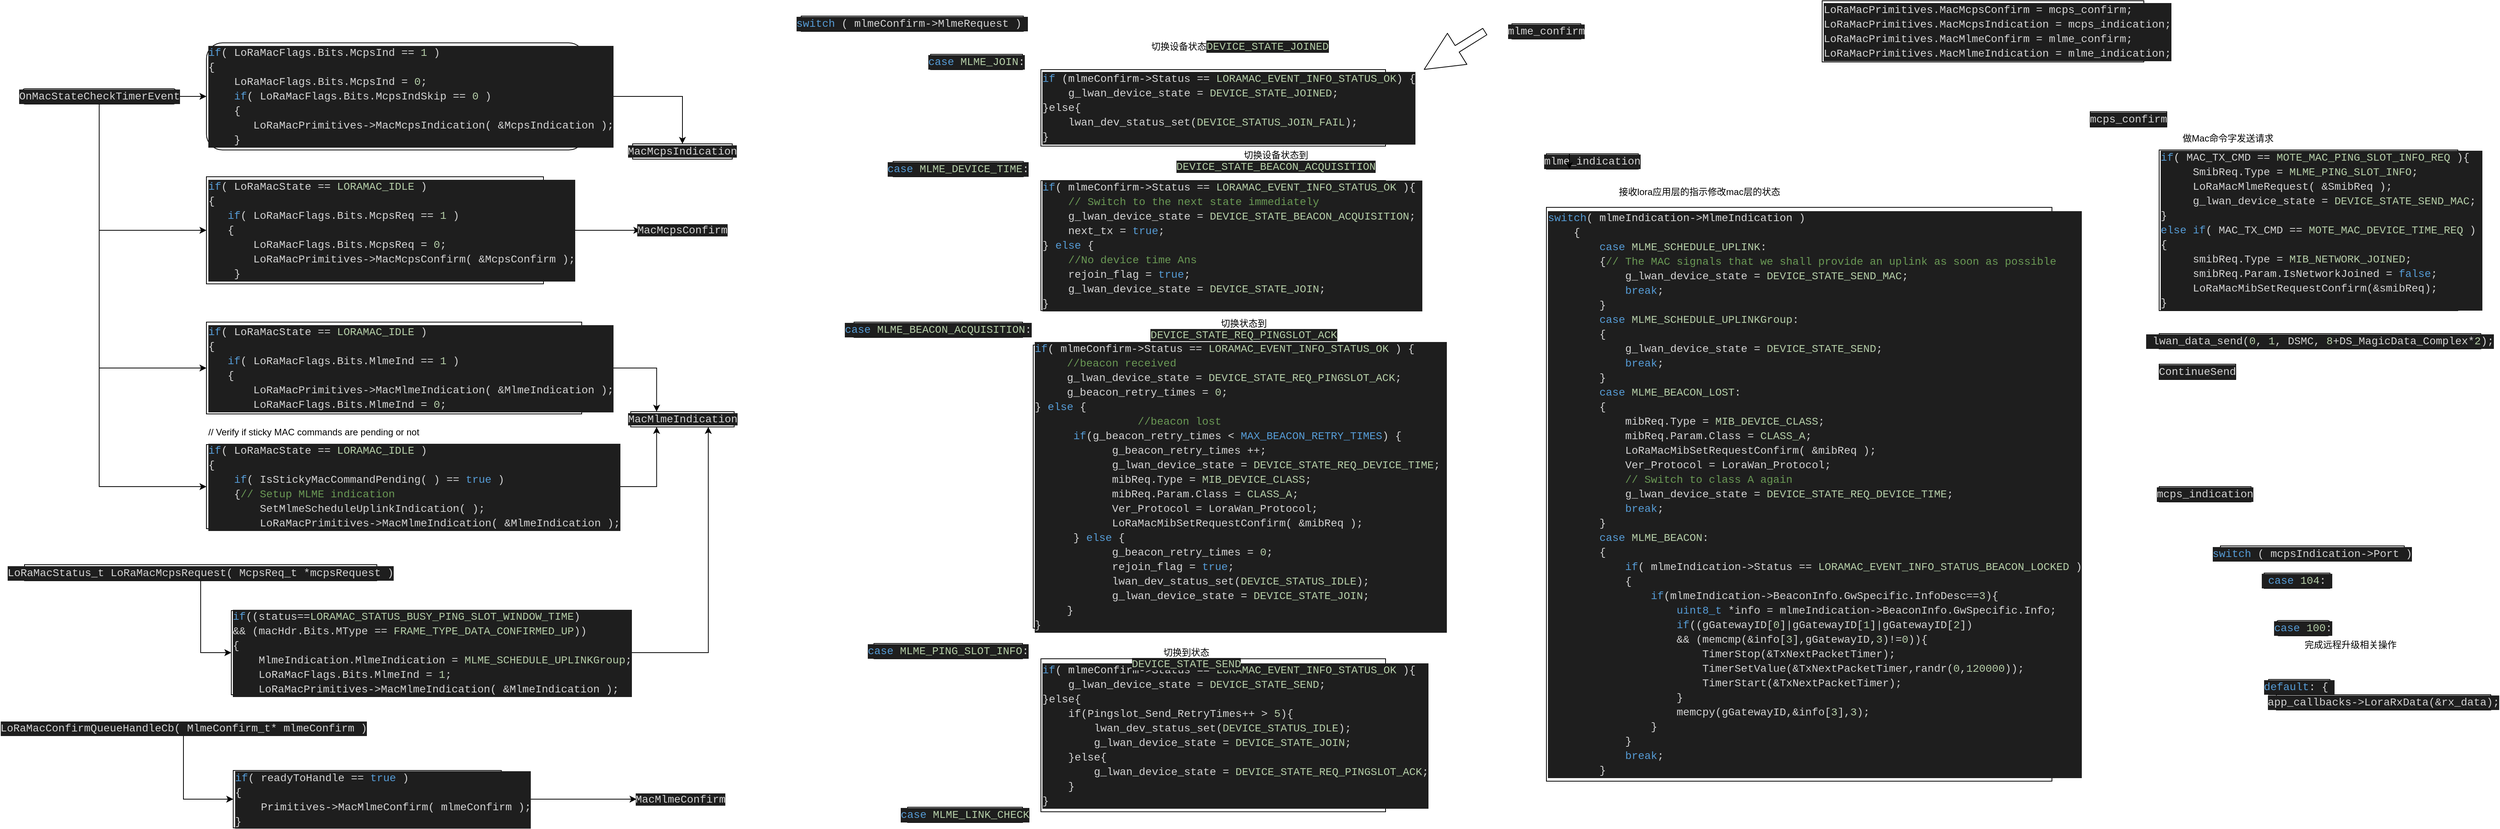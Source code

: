 <mxfile version="12.2.4" pages="1"><diagram id="rU4GSzjZmMCsBkfwrkPc" name="Page-1"><mxGraphModel dx="3521" dy="587" grid="1" gridSize="10" guides="1" tooltips="1" connect="1" arrows="1" fold="1" page="1" pageScale="1" pageWidth="827" pageHeight="1169" math="0" shadow="0"><root><mxCell id="0"/><mxCell id="1" parent="0"/><mxCell id="4" value="&lt;div style=&quot;color: rgb(212 , 212 , 212) ; background-color: rgb(30 , 30 , 30) ; font-family: &amp;#34;consolas&amp;#34; , &amp;#34;courier new&amp;#34; , monospace ; font-size: 14px ; line-height: 19px ; white-space: pre&quot;&gt;&lt;div&gt;LoRaMacPrimitives.MacMcpsConfirm = mcps_confirm;&lt;/div&gt;&lt;div&gt;LoRaMacPrimitives.MacMcpsIndication = mcps_indication;&lt;/div&gt;&lt;div&gt;LoRaMacPrimitives.MacMlmeConfirm = mlme_confirm;&lt;/div&gt;&lt;div&gt;LoRaMacPrimitives.MacMlmeIndication = mlme_indication;&lt;/div&gt;&lt;/div&gt;" style="rounded=0;whiteSpace=wrap;html=1;align=left;" parent="1" vertex="1"><mxGeometry x="-57" y="63" width="420" height="80" as="geometry"/></mxCell><mxCell id="5" value="&lt;div style=&quot;color: rgb(212 , 212 , 212) ; background-color: rgb(30 , 30 , 30) ; font-family: &amp;#34;consolas&amp;#34; , &amp;#34;courier new&amp;#34; , monospace ; font-size: 14px ; line-height: 19px ; white-space: pre&quot;&gt;mlme_indication&lt;/div&gt;" style="rounded=0;whiteSpace=wrap;html=1;" parent="1" vertex="1"><mxGeometry x="-417" y="263" width="120" height="20" as="geometry"/></mxCell><mxCell id="6" value="&lt;div style=&quot;color: rgb(212 , 212 , 212) ; background-color: rgb(30 , 30 , 30) ; font-family: &amp;#34;consolas&amp;#34; , &amp;#34;courier new&amp;#34; , monospace ; font-size: 14px ; line-height: 19px ; white-space: pre&quot;&gt;mlme_confirm&lt;/div&gt;" style="rounded=0;whiteSpace=wrap;html=1;" parent="1" vertex="1"><mxGeometry x="-462" y="93" width="90" height="20" as="geometry"/></mxCell><mxCell id="7" value="&lt;div style=&quot;color: rgb(212 , 212 , 212) ; background-color: rgb(30 , 30 , 30) ; font-family: &amp;#34;consolas&amp;#34; , &amp;#34;courier new&amp;#34; , monospace ; font-size: 14px ; line-height: 19px ; white-space: pre&quot;&gt;mcps_confirm&lt;/div&gt;" style="rounded=0;whiteSpace=wrap;html=1;" parent="1" vertex="1"><mxGeometry x="293" y="208" width="100" height="20" as="geometry"/></mxCell><mxCell id="8" value="&lt;div style=&quot;color: rgb(212 , 212 , 212) ; background-color: rgb(30 , 30 , 30) ; font-family: &amp;#34;consolas&amp;#34; , &amp;#34;courier new&amp;#34; , monospace ; font-size: 14px ; line-height: 19px ; white-space: pre&quot;&gt;mcps_indication&lt;/div&gt;" style="rounded=0;whiteSpace=wrap;html=1;" parent="1" vertex="1"><mxGeometry x="383" y="698" width="120" height="20" as="geometry"/></mxCell><mxCell id="10" value="&lt;div style=&quot;color: rgb(212 , 212 , 212) ; background-color: rgb(30 , 30 , 30) ; font-family: &amp;#34;consolas&amp;#34; , &amp;#34;courier new&amp;#34; , monospace ; font-size: 14px ; line-height: 19px ; white-space: pre&quot;&gt;&lt;span style=&quot;color: #569cd6&quot;&gt;switch&lt;/span&gt; ( mlmeConfirm-&amp;gt;MlmeRequest ) &lt;/div&gt;" style="rounded=0;whiteSpace=wrap;html=1;" parent="1" vertex="1"><mxGeometry x="-1390" y="83" width="290" height="20" as="geometry"/></mxCell><mxCell id="11" value="&lt;div style=&quot;color: rgb(212 , 212 , 212) ; background-color: rgb(30 , 30 , 30) ; font-family: &amp;#34;consolas&amp;#34; , &amp;#34;courier new&amp;#34; , monospace ; font-size: 14px ; line-height: 19px ; white-space: pre&quot;&gt;&lt;span style=&quot;color: #569cd6&quot;&gt;case&lt;/span&gt; &lt;span style=&quot;color: #b5cea8&quot;&gt;MLME_JOIN&lt;/span&gt;:&lt;/div&gt;" style="rounded=0;whiteSpace=wrap;html=1;" parent="1" vertex="1"><mxGeometry x="-1221" y="133" width="120" height="20" as="geometry"/></mxCell><mxCell id="12" value="&lt;div style=&quot;color: rgb(212 , 212 , 212) ; background-color: rgb(30 , 30 , 30) ; font-family: &amp;#34;consolas&amp;#34; , &amp;#34;courier new&amp;#34; , monospace ; font-size: 14px ; line-height: 19px ; white-space: pre&quot;&gt;&lt;span style=&quot;color: #569cd6&quot;&gt;case&lt;/span&gt; &lt;span style=&quot;color: #b5cea8&quot;&gt;MLME_LINK_CHECK&lt;/span&gt;&lt;/div&gt;" style="rounded=0;whiteSpace=wrap;html=1;" parent="1" vertex="1"><mxGeometry x="-1251" y="1117" width="150" height="20" as="geometry"/></mxCell><mxCell id="13" value="&lt;div style=&quot;color: rgb(212 , 212 , 212) ; background-color: rgb(30 , 30 , 30) ; font-family: &amp;#34;consolas&amp;#34; , &amp;#34;courier new&amp;#34; , monospace ; font-size: 14px ; line-height: 19px ; white-space: pre&quot;&gt;&lt;span style=&quot;color: #569cd6&quot;&gt;case&lt;/span&gt; &lt;span style=&quot;color: #b5cea8&quot;&gt;MLME_DEVICE_TIME&lt;/span&gt;:&lt;/div&gt;" style="rounded=0;whiteSpace=wrap;html=1;" parent="1" vertex="1"><mxGeometry x="-1270" y="273" width="170" height="20" as="geometry"/></mxCell><mxCell id="14" value="&lt;div style=&quot;color: rgb(212 , 212 , 212) ; background-color: rgb(30 , 30 , 30) ; font-family: &amp;#34;consolas&amp;#34; , &amp;#34;courier new&amp;#34; , monospace ; font-size: 14px ; line-height: 19px ; white-space: pre&quot;&gt;&lt;span style=&quot;color: #569cd6&quot;&gt;case&lt;/span&gt; &lt;span style=&quot;color: #b5cea8&quot;&gt;MLME_BEACON_ACQUISITION&lt;/span&gt;:&lt;/div&gt;" style="rounded=0;whiteSpace=wrap;html=1;" parent="1" vertex="1"><mxGeometry x="-1321" y="483" width="220" height="20" as="geometry"/></mxCell><mxCell id="15" value="&lt;div style=&quot;color: rgb(212 , 212 , 212) ; background-color: rgb(30 , 30 , 30) ; font-family: &amp;#34;consolas&amp;#34; , &amp;#34;courier new&amp;#34; , monospace ; font-size: 14px ; line-height: 19px ; white-space: pre&quot;&gt;&lt;span style=&quot;color: #569cd6&quot;&gt;case&lt;/span&gt; &lt;span style=&quot;color: #b5cea8&quot;&gt;MLME_PING_SLOT_INFO&lt;/span&gt;:&lt;/div&gt;" style="rounded=0;whiteSpace=wrap;html=1;" parent="1" vertex="1"><mxGeometry x="-1295" y="903" width="194" height="20" as="geometry"/></mxCell><mxCell id="16" value="&lt;div style=&quot;color: rgb(212 , 212 , 212) ; background-color: rgb(30 , 30 , 30) ; font-family: &amp;#34;consolas&amp;#34; , &amp;#34;courier new&amp;#34; , monospace ; font-size: 14px ; line-height: 19px ; white-space: pre&quot;&gt;&lt;span style=&quot;color: #569cd6&quot;&gt;if&lt;/span&gt; (mlmeConfirm-&amp;gt;Status == &lt;span style=&quot;color: #b5cea8&quot;&gt;LORAMAC_EVENT_INFO_STATUS_OK&lt;/span&gt;) {&lt;/div&gt;&lt;div style=&quot;color: rgb(212 , 212 , 212) ; background-color: rgb(30 , 30 , 30) ; font-family: &amp;#34;consolas&amp;#34; , &amp;#34;courier new&amp;#34; , monospace ; font-size: 14px ; line-height: 19px ; white-space: pre&quot;&gt;&lt;div style=&quot;font-family: &amp;#34;consolas&amp;#34; , &amp;#34;courier new&amp;#34; , monospace ; line-height: 19px&quot;&gt;    g_lwan_device_state = &lt;span style=&quot;color: #b5cea8&quot;&gt;DEVICE_STATE_JOINED&lt;/span&gt;;&lt;/div&gt;&lt;div style=&quot;font-family: &amp;#34;consolas&amp;#34; , &amp;#34;courier new&amp;#34; , monospace ; line-height: 19px&quot;&gt;}else{&lt;/div&gt;&lt;div style=&quot;font-family: &amp;#34;consolas&amp;#34; , &amp;#34;courier new&amp;#34; , monospace ; line-height: 19px&quot;&gt;&lt;div style=&quot;line-height: 19px&quot;&gt;    lwan_dev_status_set(&lt;span style=&quot;color: #b5cea8&quot;&gt;DEVICE_STATUS_JOIN_FAIL&lt;/span&gt;);&lt;/div&gt;&lt;/div&gt;&lt;div style=&quot;font-family: &amp;#34;consolas&amp;#34; , &amp;#34;courier new&amp;#34; , monospace ; line-height: 19px&quot;&gt;}&lt;/div&gt;&lt;/div&gt;" style="rounded=0;whiteSpace=wrap;html=1;align=left;" parent="1" vertex="1"><mxGeometry x="-1077" y="153" width="450" height="100" as="geometry"/></mxCell><mxCell id="18" value="切换设备状态&lt;span style=&quot;color: rgb(181 , 206 , 168) ; font-family: &amp;#34;consolas&amp;#34; , &amp;#34;courier new&amp;#34; , monospace ; font-size: 14px ; text-align: left ; white-space: pre ; background-color: rgb(30 , 30 , 30)&quot;&gt;DEVICE_STATE_JOINED&lt;/span&gt;" style="text;html=1;strokeColor=none;fillColor=none;align=center;verticalAlign=middle;whiteSpace=wrap;rounded=0;" parent="1" vertex="1"><mxGeometry x="-947" y="123" width="260" as="geometry"/></mxCell><mxCell id="19" value="" style="shape=flexArrow;endArrow=classic;html=1;endWidth=37;endSize=16.59;" parent="1" edge="1"><mxGeometry width="50" height="50" relative="1" as="geometry"><mxPoint x="-497" y="103" as="sourcePoint"/><mxPoint x="-577" y="153" as="targetPoint"/></mxGeometry></mxCell><mxCell id="20" value="&lt;div style=&quot;color: rgb(212 , 212 , 212) ; background-color: rgb(30 , 30 , 30) ; font-family: &amp;#34;consolas&amp;#34; , &amp;#34;courier new&amp;#34; , monospace ; font-size: 14px ; line-height: 19px ; white-space: pre&quot;&gt;&lt;div&gt;&lt;span style=&quot;color: #569cd6&quot;&gt;if&lt;/span&gt;( mlmeConfirm-&amp;gt;Status == &lt;span style=&quot;color: #b5cea8&quot;&gt;LORAMAC_EVENT_INFO_STATUS_OK&lt;/span&gt; ){&lt;/div&gt;&lt;div&gt;&amp;nbsp; &amp;nbsp; &lt;span style=&quot;color: #6a9955&quot;&gt;// Switch to the next state immediately&lt;/span&gt;&lt;/div&gt;&lt;div&gt;&amp;nbsp; &amp;nbsp; g_lwan_device_state = &lt;span style=&quot;color: #b5cea8&quot;&gt;DEVICE_STATE_BEACON_ACQUISITION&lt;/span&gt;;&lt;/div&gt;&lt;div&gt;&amp;nbsp; &amp;nbsp; next_tx = &lt;span style=&quot;color: #569cd6&quot;&gt;true&lt;/span&gt;;&lt;/div&gt;&lt;div&gt;} &lt;span style=&quot;color: #569cd6&quot;&gt;else&lt;/span&gt; {&lt;/div&gt;&lt;div&gt;&amp;nbsp; &amp;nbsp; &lt;span style=&quot;color: #6a9955&quot;&gt;//No device time Ans&lt;/span&gt;&lt;/div&gt;&lt;div&gt;&amp;nbsp; &amp;nbsp; rejoin_flag = &lt;span style=&quot;color: #569cd6&quot;&gt;true&lt;/span&gt;; &amp;nbsp; &amp;nbsp; &lt;/div&gt;&lt;div&gt;&amp;nbsp; &amp;nbsp; g_lwan_device_state = &lt;span style=&quot;color: #b5cea8&quot;&gt;DEVICE_STATE_JOIN&lt;/span&gt;; &amp;nbsp; &amp;nbsp; &amp;nbsp; &amp;nbsp; &amp;nbsp; &amp;nbsp; &amp;nbsp; &lt;/div&gt;&lt;div&gt;}&lt;/div&gt;&lt;/div&gt;" style="rounded=0;whiteSpace=wrap;html=1;align=left;" parent="1" vertex="1"><mxGeometry x="-1077" y="298" width="450" height="170" as="geometry"/></mxCell><mxCell id="21" value="切换设备状态到&lt;span style=&quot;color: rgb(181 , 206 , 168) ; font-family: &amp;#34;consolas&amp;#34; , &amp;#34;courier new&amp;#34; , monospace ; font-size: 14px ; text-align: left ; white-space: pre ; background-color: rgb(30 , 30 , 30)&quot;&gt;DEVICE_STATE_BEACON_ACQUISITION&lt;/span&gt;" style="text;html=1;strokeColor=none;fillColor=none;align=center;verticalAlign=middle;whiteSpace=wrap;rounded=0;" parent="1" vertex="1"><mxGeometry x="-937" y="263" width="334" height="20" as="geometry"/></mxCell><mxCell id="22" style="edgeStyle=orthogonalEdgeStyle;rounded=0;orthogonalLoop=1;jettySize=auto;html=1;exitX=0.5;exitY=1;exitDx=0;exitDy=0;" parent="1" source="13" target="13" edge="1"><mxGeometry relative="1" as="geometry"/></mxCell><mxCell id="23" value="&lt;div style=&quot;color: rgb(212 , 212 , 212) ; background-color: rgb(30 , 30 , 30) ; font-family: &amp;#34;consolas&amp;#34; , &amp;#34;courier new&amp;#34; , monospace ; font-size: 14px ; line-height: 19px ; white-space: pre&quot;&gt;&lt;div&gt;&lt;span style=&quot;color: #569cd6&quot;&gt;if&lt;/span&gt;( mlmeConfirm-&amp;gt;Status == &lt;span style=&quot;color: #b5cea8&quot;&gt;LORAMAC_EVENT_INFO_STATUS_OK&lt;/span&gt; ) {&lt;/div&gt;&lt;div&gt;&amp;nbsp; &amp;nbsp; &amp;nbsp;&lt;span style=&quot;color: #6a9955&quot;&gt;//beacon received&lt;/span&gt;&lt;/div&gt;&lt;div&gt;&amp;nbsp; &amp;nbsp; &amp;nbsp;g_lwan_device_state = &lt;span style=&quot;color: #b5cea8&quot;&gt;DEVICE_STATE_REQ_PINGSLOT_ACK&lt;/span&gt;;&lt;/div&gt;&lt;div&gt;&amp;nbsp; &amp;nbsp; &amp;nbsp;g_beacon_retry_times = &lt;span style=&quot;color: #b5cea8&quot;&gt;0&lt;/span&gt;;&lt;/div&gt;&lt;div&gt;} &lt;span style=&quot;color: #569cd6&quot;&gt;else&lt;/span&gt; {&lt;/div&gt;&lt;div&gt;&amp;nbsp; &amp;nbsp; &amp;nbsp; &amp;nbsp; &amp;nbsp; &amp;nbsp; &amp;nbsp; &amp;nbsp; &lt;span style=&quot;color: #6a9955&quot;&gt;//beacon lost&lt;/span&gt;&lt;/div&gt;&lt;div&gt;&amp;nbsp; &amp;nbsp; &amp;nbsp; &lt;span style=&quot;color: #569cd6&quot;&gt;if&lt;/span&gt;(g_beacon_retry_times &amp;lt; &lt;span style=&quot;color: #569cd6&quot;&gt;MAX_BEACON_RETRY_TIMES&lt;/span&gt;) {&lt;/div&gt;&lt;div&gt;&amp;nbsp; &amp;nbsp; &amp;nbsp; &amp;nbsp; &amp;nbsp; &amp;nbsp; g_beacon_retry_times ++;&lt;/div&gt;&lt;div&gt;&amp;nbsp; &amp;nbsp; &amp;nbsp; &amp;nbsp; &amp;nbsp; &amp;nbsp; g_lwan_device_state = &lt;span style=&quot;color: #b5cea8&quot;&gt;DEVICE_STATE_REQ_DEVICE_TIME&lt;/span&gt;;&amp;nbsp;&lt;/div&gt;&lt;div&gt;&amp;nbsp; &amp;nbsp; &amp;nbsp; &amp;nbsp; &amp;nbsp; &amp;nbsp; mibReq.Type = &lt;span style=&quot;color: #b5cea8&quot;&gt;MIB_DEVICE_CLASS&lt;/span&gt;;&lt;/div&gt;&lt;div&gt;&amp;nbsp; &amp;nbsp; &amp;nbsp; &amp;nbsp; &amp;nbsp; &amp;nbsp; mibReq.Param.Class = &lt;span style=&quot;color: #b5cea8&quot;&gt;CLASS_A&lt;/span&gt;;&lt;/div&gt;&lt;div&gt;&amp;nbsp; &amp;nbsp; &amp;nbsp; &amp;nbsp; &amp;nbsp; &amp;nbsp; Ver_Protocol = LoraWan_Protocol;&lt;/div&gt;&lt;div&gt;&amp;nbsp; &amp;nbsp; &amp;nbsp; &amp;nbsp; &amp;nbsp; &amp;nbsp; LoRaMacMibSetRequestConfirm( &amp;amp;mibReq );&lt;/div&gt;&lt;div&gt;&amp;nbsp; &amp;nbsp; &amp;nbsp; } &lt;span style=&quot;color: #569cd6&quot;&gt;else&lt;/span&gt; {&lt;/div&gt;&lt;div&gt;&amp;nbsp; &amp;nbsp; &amp;nbsp; &amp;nbsp; &amp;nbsp; &amp;nbsp; g_beacon_retry_times = &lt;span style=&quot;color: #b5cea8&quot;&gt;0&lt;/span&gt;;&lt;/div&gt;&lt;div&gt;&amp;nbsp; &amp;nbsp; &amp;nbsp; &amp;nbsp; &amp;nbsp; &amp;nbsp; rejoin_flag = &lt;span style=&quot;color: #569cd6&quot;&gt;true&lt;/span&gt;; &amp;nbsp; &amp;nbsp; &amp;nbsp; &amp;nbsp; &amp;nbsp; &amp;nbsp; &amp;nbsp; &amp;nbsp; &amp;nbsp; &amp;nbsp; &amp;nbsp; &amp;nbsp; &amp;nbsp; &amp;nbsp; &lt;/div&gt;&lt;div&gt;&amp;nbsp; &amp;nbsp; &amp;nbsp; &amp;nbsp; &amp;nbsp; &amp;nbsp; lwan_dev_status_set(&lt;span style=&quot;color: #b5cea8&quot;&gt;DEVICE_STATUS_IDLE&lt;/span&gt;); &amp;nbsp; &lt;/div&gt;&lt;div&gt;&amp;nbsp; &amp;nbsp; &amp;nbsp; &amp;nbsp; &amp;nbsp; &amp;nbsp; g_lwan_device_state = &lt;span style=&quot;color: #b5cea8&quot;&gt;DEVICE_STATE_JOIN&lt;/span&gt;; &amp;nbsp;&lt;/div&gt;&lt;div&gt;&amp;nbsp; &amp;nbsp; &amp;nbsp;}&lt;/div&gt;&lt;div&gt;}&lt;/div&gt;&lt;/div&gt;" style="rounded=0;whiteSpace=wrap;html=1;align=left;" parent="1" vertex="1"><mxGeometry x="-1087" y="513" width="490" height="370" as="geometry"/></mxCell><mxCell id="24" value="切换状态到&lt;span style=&quot;color: rgb(181 , 206 , 168) ; font-family: &amp;#34;consolas&amp;#34; , &amp;#34;courier new&amp;#34; , monospace ; font-size: 14px ; text-align: left ; white-space: pre ; background-color: rgb(30 , 30 , 30)&quot;&gt;DEVICE_STATE_REQ_PINGSLOT_ACK&lt;/span&gt;" style="text;html=1;strokeColor=none;fillColor=none;align=center;verticalAlign=middle;whiteSpace=wrap;rounded=0;" parent="1" vertex="1"><mxGeometry x="-957" y="483" width="290" height="20" as="geometry"/></mxCell><mxCell id="25" value="&lt;div style=&quot;color: rgb(212 , 212 , 212) ; background-color: rgb(30 , 30 , 30) ; font-family: &amp;#34;consolas&amp;#34; , &amp;#34;courier new&amp;#34; , monospace ; font-size: 14px ; line-height: 19px ; white-space: pre&quot;&gt;&lt;span style=&quot;color: #569cd6&quot;&gt;if&lt;/span&gt;( mlmeConfirm-&amp;gt;Status == &lt;span style=&quot;color: #b5cea8&quot;&gt;LORAMAC_EVENT_INFO_STATUS_OK&lt;/span&gt; ){&lt;/div&gt;&lt;div style=&quot;color: rgb(212 , 212 , 212) ; background-color: rgb(30 , 30 , 30) ; font-family: &amp;#34;consolas&amp;#34; , &amp;#34;courier new&amp;#34; , monospace ; font-size: 14px ; line-height: 19px ; white-space: pre&quot;&gt;&lt;div style=&quot;font-family: &amp;#34;consolas&amp;#34; , &amp;#34;courier new&amp;#34; , monospace ; line-height: 19px&quot;&gt;    g_lwan_device_state = &lt;span style=&quot;color: #b5cea8&quot;&gt;DEVICE_STATE_SEND&lt;/span&gt;;&lt;/div&gt;&lt;/div&gt;&lt;div style=&quot;color: rgb(212 , 212 , 212) ; background-color: rgb(30 , 30 , 30) ; font-family: &amp;#34;consolas&amp;#34; , &amp;#34;courier new&amp;#34; , monospace ; font-size: 14px ; line-height: 19px ; white-space: pre&quot;&gt;}else{&lt;/div&gt;&lt;div style=&quot;color: rgb(212 , 212 , 212) ; background-color: rgb(30 , 30 , 30) ; font-family: &amp;#34;consolas&amp;#34; , &amp;#34;courier new&amp;#34; , monospace ; font-size: 14px ; line-height: 19px ; white-space: pre&quot;&gt;    if(&lt;span style=&quot;font-family: &amp;#34;consolas&amp;#34; , &amp;#34;courier new&amp;#34; , monospace&quot;&gt;Pingslot_Send_RetryTimes++ &amp;gt; &lt;/span&gt;&lt;span style=&quot;font-family: &amp;#34;consolas&amp;#34; , &amp;#34;courier new&amp;#34; , monospace ; color: rgb(181 , 206 , 168)&quot;&gt;5&lt;/span&gt;){&lt;/div&gt;&lt;div style=&quot;color: rgb(212 , 212 , 212) ; background-color: rgb(30 , 30 , 30) ; font-family: &amp;#34;consolas&amp;#34; , &amp;#34;courier new&amp;#34; , monospace ; font-size: 14px ; line-height: 19px ; white-space: pre&quot;&gt;&lt;div style=&quot;font-family: &amp;#34;consolas&amp;#34; , &amp;#34;courier new&amp;#34; , monospace ; line-height: 19px&quot;&gt;        lwan_dev_status_set(&lt;span style=&quot;color: #b5cea8&quot;&gt;DEVICE_STATUS_IDLE&lt;/span&gt;);&lt;/div&gt;&lt;/div&gt;&lt;div style=&quot;color: rgb(212 , 212 , 212) ; background-color: rgb(30 , 30 , 30) ; font-family: &amp;#34;consolas&amp;#34; , &amp;#34;courier new&amp;#34; , monospace ; font-size: 14px ; line-height: 19px ; white-space: pre&quot;&gt;&lt;div style=&quot;font-family: &amp;#34;consolas&amp;#34; , &amp;#34;courier new&amp;#34; , monospace ; line-height: 19px&quot;&gt;        g_lwan_device_state = &lt;span style=&quot;color: #b5cea8&quot;&gt;DEVICE_STATE_JOIN&lt;/span&gt;; &lt;/div&gt;&lt;/div&gt;&lt;div style=&quot;color: rgb(212 , 212 , 212) ; background-color: rgb(30 , 30 , 30) ; font-family: &amp;#34;consolas&amp;#34; , &amp;#34;courier new&amp;#34; , monospace ; font-size: 14px ; line-height: 19px ; white-space: pre&quot;&gt;    }else{&lt;/div&gt;&lt;div style=&quot;color: rgb(212 , 212 , 212) ; background-color: rgb(30 , 30 , 30) ; font-family: &amp;#34;consolas&amp;#34; , &amp;#34;courier new&amp;#34; , monospace ; font-size: 14px ; line-height: 19px ; white-space: pre&quot;&gt;&lt;div style=&quot;font-family: &amp;#34;consolas&amp;#34; , &amp;#34;courier new&amp;#34; , monospace ; line-height: 19px&quot;&gt;        g_lwan_device_state = &lt;span style=&quot;color: #b5cea8&quot;&gt;DEVICE_STATE_REQ_PINGSLOT_ACK&lt;/span&gt;;&lt;/div&gt;&lt;/div&gt;&lt;div style=&quot;color: rgb(212 , 212 , 212) ; background-color: rgb(30 , 30 , 30) ; font-family: &amp;#34;consolas&amp;#34; , &amp;#34;courier new&amp;#34; , monospace ; font-size: 14px ; line-height: 19px ; white-space: pre&quot;&gt;    }&lt;/div&gt;&lt;div style=&quot;color: rgb(212 , 212 , 212) ; background-color: rgb(30 , 30 , 30) ; font-family: &amp;#34;consolas&amp;#34; , &amp;#34;courier new&amp;#34; , monospace ; font-size: 14px ; line-height: 19px ; white-space: pre&quot;&gt;}&lt;/div&gt;" style="rounded=0;whiteSpace=wrap;html=1;align=left;" parent="1" vertex="1"><mxGeometry x="-1077" y="923" width="450" height="200" as="geometry"/></mxCell><mxCell id="26" value="切换到状态&lt;span style=&quot;color: rgb(181 , 206 , 168) ; font-family: &amp;#34;consolas&amp;#34; , &amp;#34;courier new&amp;#34; , monospace ; font-size: 14px ; text-align: left ; white-space: pre ; background-color: rgb(30 , 30 , 30)&quot;&gt;DEVICE_STATE_SEND&lt;/span&gt;" style="text;html=1;strokeColor=none;fillColor=none;align=center;verticalAlign=middle;whiteSpace=wrap;rounded=0;" parent="1" vertex="1"><mxGeometry x="-987" y="913" width="200" height="20" as="geometry"/></mxCell><mxCell id="28" value="&lt;div style=&quot;color: rgb(212 , 212 , 212) ; background-color: rgb(30 , 30 , 30) ; font-family: &amp;#34;consolas&amp;#34; , &amp;#34;courier new&amp;#34; , monospace ; font-size: 14px ; line-height: 19px ; white-space: pre&quot;&gt;&lt;div style=&quot;font-family: &amp;#34;consolas&amp;#34; , &amp;#34;courier new&amp;#34; , monospace ; line-height: 19px&quot;&gt;&lt;div&gt;&lt;span style=&quot;color: #569cd6&quot;&gt;switch&lt;/span&gt;( mlmeIndication-&amp;gt;MlmeIndication )&lt;/div&gt;&lt;div&gt;&amp;nbsp; &amp;nbsp; {&lt;/div&gt;&lt;div&gt;&amp;nbsp; &amp;nbsp; &amp;nbsp; &amp;nbsp; &lt;span style=&quot;color: #569cd6&quot;&gt;case&lt;/span&gt; &lt;span style=&quot;color: #b5cea8&quot;&gt;MLME_SCHEDULE_UPLINK&lt;/span&gt;:&lt;/div&gt;&lt;div&gt;&amp;nbsp; &amp;nbsp; &amp;nbsp; &amp;nbsp; {&lt;span style=&quot;color: #6a9955&quot;&gt;// The MAC signals that we shall provide an uplink as soon as possible&lt;/span&gt;&lt;/div&gt;&lt;div&gt;&amp;nbsp; &amp;nbsp; &amp;nbsp; &amp;nbsp; &amp;nbsp; &amp;nbsp; g_lwan_device_state = &lt;span style=&quot;color: #b5cea8&quot;&gt;DEVICE_STATE_SEND_MAC&lt;/span&gt;;&lt;/div&gt;&lt;div&gt;&amp;nbsp; &amp;nbsp; &amp;nbsp; &amp;nbsp; &amp;nbsp; &amp;nbsp; &lt;span style=&quot;color: #569cd6&quot;&gt;break&lt;/span&gt;;&lt;/div&gt;&lt;div&gt;&amp;nbsp; &amp;nbsp; &amp;nbsp; &amp;nbsp; }&lt;/div&gt;&lt;div&gt;&amp;nbsp; &amp;nbsp; &amp;nbsp; &amp;nbsp; &lt;span style=&quot;color: #569cd6&quot;&gt;case&lt;/span&gt; &lt;span style=&quot;color: #b5cea8&quot;&gt;MLME_SCHEDULE_UPLINKGroup&lt;/span&gt;:&lt;/div&gt;&lt;div&gt;&amp;nbsp; &amp;nbsp; &amp;nbsp; &amp;nbsp; {&lt;/div&gt;&lt;div&gt;&amp;nbsp; &amp;nbsp; &amp;nbsp; &amp;nbsp; &amp;nbsp; &amp;nbsp; g_lwan_device_state = &lt;span style=&quot;color: #b5cea8&quot;&gt;DEVICE_STATE_SEND&lt;/span&gt;;&lt;/div&gt;&lt;div&gt;&amp;nbsp; &amp;nbsp; &amp;nbsp; &amp;nbsp; &amp;nbsp; &amp;nbsp; &lt;span style=&quot;color: #569cd6&quot;&gt;break&lt;/span&gt;;&lt;/div&gt;&lt;div&gt;&amp;nbsp; &amp;nbsp; &amp;nbsp; &amp;nbsp; }&lt;/div&gt;&lt;div&gt;&amp;nbsp; &amp;nbsp; &amp;nbsp; &amp;nbsp; &lt;span style=&quot;color: #569cd6&quot;&gt;case&lt;/span&gt; &lt;span style=&quot;color: #b5cea8&quot;&gt;MLME_BEACON_LOST&lt;/span&gt;:&lt;/div&gt;&lt;div&gt;&amp;nbsp; &amp;nbsp; &amp;nbsp; &amp;nbsp; {&lt;/div&gt;&lt;div&gt;&amp;nbsp; &amp;nbsp; &amp;nbsp; &amp;nbsp; &amp;nbsp; &amp;nbsp; mibReq.Type = &lt;span style=&quot;color: #b5cea8&quot;&gt;MIB_DEVICE_CLASS&lt;/span&gt;;&lt;/div&gt;&lt;div&gt;&amp;nbsp; &amp;nbsp; &amp;nbsp; &amp;nbsp; &amp;nbsp; &amp;nbsp; mibReq.Param.Class = &lt;span style=&quot;color: #b5cea8&quot;&gt;CLASS_A&lt;/span&gt;;&lt;/div&gt;&lt;div&gt;&amp;nbsp; &amp;nbsp; &amp;nbsp; &amp;nbsp; &amp;nbsp; &amp;nbsp; LoRaMacMibSetRequestConfirm( &amp;amp;mibReq );&lt;/div&gt;&lt;div&gt;&amp;nbsp; &amp;nbsp; &amp;nbsp; &amp;nbsp; &amp;nbsp; &amp;nbsp; Ver_Protocol = LoraWan_Protocol;&lt;/div&gt;&lt;div&gt;&amp;nbsp; &amp;nbsp; &amp;nbsp; &amp;nbsp; &amp;nbsp; &amp;nbsp; &lt;span style=&quot;color: #6a9955&quot;&gt;// Switch to class A again&lt;/span&gt;&lt;/div&gt;&lt;div&gt;&amp;nbsp; &amp;nbsp; &amp;nbsp; &amp;nbsp; &amp;nbsp; &amp;nbsp; g_lwan_device_state = &lt;span style=&quot;color: #b5cea8&quot;&gt;DEVICE_STATE_REQ_DEVICE_TIME&lt;/span&gt;;&lt;/div&gt;&lt;div&gt;&amp;nbsp; &amp;nbsp; &amp;nbsp; &amp;nbsp; &amp;nbsp; &amp;nbsp; &lt;span style=&quot;color: #569cd6&quot;&gt;break&lt;/span&gt;;&lt;/div&gt;&lt;div&gt;&amp;nbsp; &amp;nbsp; &amp;nbsp; &amp;nbsp; }&lt;/div&gt;&lt;div&gt;&amp;nbsp; &amp;nbsp; &amp;nbsp; &amp;nbsp; &lt;span style=&quot;color: #569cd6&quot;&gt;case&lt;/span&gt; &lt;span style=&quot;color: #b5cea8&quot;&gt;MLME_BEACON&lt;/span&gt;:&lt;/div&gt;&lt;div&gt;&amp;nbsp; &amp;nbsp; &amp;nbsp; &amp;nbsp; {&lt;/div&gt;&lt;div&gt;&amp;nbsp; &amp;nbsp; &amp;nbsp; &amp;nbsp; &amp;nbsp; &amp;nbsp; &lt;span style=&quot;color: #569cd6&quot;&gt;if&lt;/span&gt;( mlmeIndication-&amp;gt;Status == &lt;span style=&quot;color: #b5cea8&quot;&gt;LORAMAC_EVENT_INFO_STATUS_BEACON_LOCKED&lt;/span&gt; )&lt;/div&gt;&lt;div&gt;&amp;nbsp; &amp;nbsp; &amp;nbsp; &amp;nbsp; &amp;nbsp; &amp;nbsp; {&lt;/div&gt;&lt;div&gt;&amp;nbsp; &amp;nbsp; &amp;nbsp; &amp;nbsp; &amp;nbsp; &amp;nbsp; &amp;nbsp; &amp;nbsp; &lt;span style=&quot;color: #569cd6&quot;&gt;if&lt;/span&gt;(mlmeIndication-&amp;gt;BeaconInfo.GwSpecific.InfoDesc==&lt;span style=&quot;color: #b5cea8&quot;&gt;3&lt;/span&gt;){&lt;/div&gt;&lt;div&gt;&amp;nbsp; &amp;nbsp; &amp;nbsp; &amp;nbsp; &amp;nbsp; &amp;nbsp; &amp;nbsp; &amp;nbsp; &amp;nbsp; &amp;nbsp; &lt;span style=&quot;color: #569cd6&quot;&gt;uint8_t&lt;/span&gt; *info = mlmeIndication-&amp;gt;BeaconInfo.GwSpecific.Info;&lt;/div&gt;&lt;div&gt;&amp;nbsp; &amp;nbsp; &amp;nbsp; &amp;nbsp; &amp;nbsp; &amp;nbsp; &amp;nbsp; &amp;nbsp; &amp;nbsp; &amp;nbsp; &lt;span style=&quot;color: #569cd6&quot;&gt;if&lt;/span&gt;((gGatewayID[&lt;span style=&quot;color: #b5cea8&quot;&gt;0&lt;/span&gt;]|gGatewayID[&lt;span style=&quot;color: #b5cea8&quot;&gt;1&lt;/span&gt;]|gGatewayID[&lt;span style=&quot;color: #b5cea8&quot;&gt;2&lt;/span&gt;]) &lt;/div&gt;&lt;div&gt;&amp;nbsp; &amp;nbsp; &amp;nbsp; &amp;nbsp; &amp;nbsp; &amp;nbsp; &amp;nbsp; &amp;nbsp; &amp;nbsp; &amp;nbsp; &amp;amp;&amp;amp; (memcmp(&amp;amp;info[&lt;span style=&quot;color: #b5cea8&quot;&gt;3&lt;/span&gt;],gGatewayID,&lt;span style=&quot;color: #b5cea8&quot;&gt;3&lt;/span&gt;)!=&lt;span style=&quot;color: #b5cea8&quot;&gt;0&lt;/span&gt;)){&lt;/div&gt;&lt;div&gt;&amp;nbsp; &amp;nbsp; &amp;nbsp; &amp;nbsp; &amp;nbsp; &amp;nbsp; &amp;nbsp; &amp;nbsp; &amp;nbsp; &amp;nbsp; &amp;nbsp; &amp;nbsp; TimerStop(&amp;amp;TxNextPacketTimer);&lt;/div&gt;&lt;div&gt;&amp;nbsp; &amp;nbsp; &amp;nbsp; &amp;nbsp; &amp;nbsp; &amp;nbsp; &amp;nbsp; &amp;nbsp; &amp;nbsp; &amp;nbsp; &amp;nbsp; &amp;nbsp; TimerSetValue(&amp;amp;TxNextPacketTimer,randr(&lt;span style=&quot;color: #b5cea8&quot;&gt;0&lt;/span&gt;,&lt;span style=&quot;color: #b5cea8&quot;&gt;120000&lt;/span&gt;));&lt;/div&gt;&lt;div&gt;&amp;nbsp; &amp;nbsp; &amp;nbsp; &amp;nbsp; &amp;nbsp; &amp;nbsp; &amp;nbsp; &amp;nbsp; &amp;nbsp; &amp;nbsp; &amp;nbsp; &amp;nbsp; TimerStart(&amp;amp;TxNextPacketTimer); &amp;nbsp; &amp;nbsp; &amp;nbsp; &amp;nbsp; &amp;nbsp; &amp;nbsp; &amp;nbsp; &amp;nbsp; &amp;nbsp; &amp;nbsp; &amp;nbsp; &lt;/div&gt;&lt;div&gt;&amp;nbsp; &amp;nbsp; &amp;nbsp; &amp;nbsp; &amp;nbsp; &amp;nbsp; &amp;nbsp; &amp;nbsp; &amp;nbsp; &amp;nbsp; }&lt;/div&gt;&lt;div&gt;&amp;nbsp; &amp;nbsp; &amp;nbsp; &amp;nbsp; &amp;nbsp; &amp;nbsp; &amp;nbsp; &amp;nbsp; &amp;nbsp; &amp;nbsp; memcpy(gGatewayID,&amp;amp;info[&lt;span style=&quot;color: #b5cea8&quot;&gt;3&lt;/span&gt;],&lt;span style=&quot;color: #b5cea8&quot;&gt;3&lt;/span&gt;);&lt;/div&gt;&lt;div&gt;&amp;nbsp; &amp;nbsp; &amp;nbsp; &amp;nbsp; &amp;nbsp; &amp;nbsp; &amp;nbsp; &amp;nbsp; }&lt;/div&gt;&lt;div&gt;&amp;nbsp; &amp;nbsp; &amp;nbsp; &amp;nbsp; &amp;nbsp; &amp;nbsp; }&lt;/div&gt;&lt;div&gt;&amp;nbsp; &amp;nbsp; &amp;nbsp; &amp;nbsp; &amp;nbsp; &amp;nbsp; &lt;span style=&quot;color: #569cd6&quot;&gt;break&lt;/span&gt;;&lt;/div&gt;&lt;div&gt;&amp;nbsp; &amp;nbsp; &amp;nbsp; &amp;nbsp; }&lt;/div&gt;&lt;/div&gt;&lt;/div&gt;" style="rounded=0;whiteSpace=wrap;html=1;align=left;" parent="1" vertex="1"><mxGeometry x="-417" y="333" width="660" height="750" as="geometry"/></mxCell><mxCell id="29" value="接收lora应用层的指示修改mac层的状态" style="text;html=1;strokeColor=none;fillColor=none;align=center;verticalAlign=middle;whiteSpace=wrap;rounded=0;" parent="1" vertex="1"><mxGeometry x="-327" y="303" width="220" height="20" as="geometry"/></mxCell><mxCell id="30" style="edgeStyle=orthogonalEdgeStyle;rounded=0;orthogonalLoop=1;jettySize=auto;html=1;exitX=0.25;exitY=0;exitDx=0;exitDy=0;entryX=0.25;entryY=1;entryDx=0;entryDy=0;" parent="1" source="5" target="5" edge="1"><mxGeometry relative="1" as="geometry"/></mxCell><mxCell id="31" value="&lt;div style=&quot;color: rgb(212 , 212 , 212) ; background-color: rgb(30 , 30 , 30) ; font-family: &amp;#34;consolas&amp;#34; , &amp;#34;courier new&amp;#34; , monospace ; font-size: 14px ; line-height: 19px ; white-space: pre&quot;&gt;&lt;span style=&quot;color: #569cd6&quot;&gt;switch&lt;/span&gt; ( mcpsIndication-&amp;gt;Port )&lt;/div&gt;" style="rounded=0;whiteSpace=wrap;html=1;" parent="1" vertex="1"><mxGeometry x="463" y="775.5" width="240" height="20" as="geometry"/></mxCell><mxCell id="33" value="&lt;div style=&quot;color: rgb(212 , 212 , 212) ; background-color: rgb(30 , 30 , 30) ; font-family: &amp;#34;consolas&amp;#34; , &amp;#34;courier new&amp;#34; , monospace ; font-size: 14px ; line-height: 19px ; white-space: pre&quot;&gt;&amp;nbsp;&lt;span style=&quot;color: #569cd6&quot;&gt;case&lt;/span&gt; &lt;span style=&quot;color: #b5cea8&quot;&gt;104&lt;/span&gt;:&lt;span style=&quot;color: #6a9955&quot;&gt; &lt;/span&gt;&lt;/div&gt;" style="rounded=0;whiteSpace=wrap;html=1;" parent="1" vertex="1"><mxGeometry x="520" y="811" width="86" height="20" as="geometry"/></mxCell><mxCell id="35" value="&lt;div style=&quot;color: rgb(212 , 212 , 212) ; background-color: rgb(30 , 30 , 30) ; font-family: &amp;#34;consolas&amp;#34; , &amp;#34;courier new&amp;#34; , monospace ; font-size: 14px ; line-height: 19px ; white-space: pre&quot;&gt;&lt;span style=&quot;color: #569cd6&quot;&gt;case&lt;/span&gt; &lt;span style=&quot;color: #b5cea8&quot;&gt;100&lt;/span&gt;:&lt;/div&gt;" style="rounded=1;whiteSpace=wrap;html=1;" parent="1" vertex="1"><mxGeometry x="536" y="873" width="70" height="20" as="geometry"/></mxCell><mxCell id="36" value="&lt;div style=&quot;color: rgb(212 , 212 , 212) ; background-color: rgb(30 , 30 , 30) ; font-family: &amp;#34;consolas&amp;#34; , &amp;#34;courier new&amp;#34; , monospace ; font-size: 14px ; line-height: 19px ; white-space: pre&quot;&gt;&lt;span style=&quot;color: #569cd6&quot;&gt;default&lt;/span&gt;: { &lt;/div&gt;" style="rounded=0;whiteSpace=wrap;html=1;" parent="1" vertex="1"><mxGeometry x="526" y="950" width="80" height="20" as="geometry"/></mxCell><mxCell id="37" value="&lt;div style=&quot;color: rgb(212 , 212 , 212) ; background-color: rgb(30 , 30 , 30) ; font-family: &amp;#34;consolas&amp;#34; , &amp;#34;courier new&amp;#34; , monospace ; font-size: 14px ; line-height: 19px ; white-space: pre&quot;&gt;app_callbacks-&amp;gt;LoraRxData(&amp;amp;rx_data);&lt;/div&gt;" style="rounded=0;whiteSpace=wrap;html=1;" parent="1" vertex="1"><mxGeometry x="536" y="970" width="280" height="20" as="geometry"/></mxCell><mxCell id="38" value="完成远程升级相关操作" style="text;html=1;strokeColor=none;fillColor=none;align=center;verticalAlign=middle;whiteSpace=wrap;rounded=0;" parent="1" vertex="1"><mxGeometry x="563" y="895" width="140" height="20" as="geometry"/></mxCell><mxCell id="41" value="&lt;div style=&quot;color: rgb(212 , 212 , 212) ; background-color: rgb(30 , 30 , 30) ; font-family: &amp;#34;consolas&amp;#34; , &amp;#34;courier new&amp;#34; , monospace ; font-size: 14px ; line-height: 19px ; white-space: pre&quot;&gt;&lt;div&gt;&lt;span style=&quot;color: #569cd6&quot;&gt;if&lt;/span&gt;( MAC_TX_CMD == &lt;span style=&quot;color: #b5cea8&quot;&gt;MOTE_MAC_PING_SLOT_INFO_REQ&lt;/span&gt; ){&lt;/div&gt;&lt;div&gt;&amp;nbsp; &amp;nbsp; &amp;nbsp;SmibReq.Type = &lt;span style=&quot;color: #b5cea8&quot;&gt;MLME_PING_SLOT_INFO&lt;/span&gt;;&lt;/div&gt;&lt;div&gt;&amp;nbsp; &amp;nbsp; &amp;nbsp;LoRaMacMlmeRequest( &amp;amp;SmibReq );&lt;/div&gt;&lt;div&gt;&amp;nbsp; &amp;nbsp; &amp;nbsp;g_lwan_device_state = &lt;span style=&quot;color: #b5cea8&quot;&gt;DEVICE_STATE_SEND_MAC&lt;/span&gt;;&lt;/div&gt;&lt;div&gt;}&lt;/div&gt;&lt;div&gt;&lt;span style=&quot;color: #569cd6&quot;&gt;else&lt;/span&gt; &lt;span style=&quot;color: #569cd6&quot;&gt;if&lt;/span&gt;( MAC_TX_CMD == &lt;span style=&quot;color: #b5cea8&quot;&gt;MOTE_MAC_DEVICE_TIME_REQ&lt;/span&gt; )&amp;nbsp;&lt;/div&gt;&lt;div&gt;{ &amp;nbsp; &amp;nbsp; &amp;nbsp; &amp;nbsp; &amp;nbsp; &amp;nbsp; &amp;nbsp; &amp;nbsp; &amp;nbsp; &amp;nbsp; &amp;nbsp; &amp;nbsp; &amp;nbsp; &amp;nbsp; &lt;/div&gt;&lt;div&gt;&amp;nbsp; &amp;nbsp; &amp;nbsp;smibReq.Type = &lt;span style=&quot;color: #b5cea8&quot;&gt;MIB_NETWORK_JOINED&lt;/span&gt;;&lt;/div&gt;&lt;div&gt;&amp;nbsp; &amp;nbsp; &amp;nbsp;smibReq.Param.IsNetworkJoined = &lt;span style=&quot;color: #569cd6&quot;&gt;false&lt;/span&gt;;&amp;nbsp;&lt;/div&gt;&lt;div&gt;&amp;nbsp; &amp;nbsp; &amp;nbsp;LoRaMacMibSetRequestConfirm(&amp;amp;smibReq);&lt;/div&gt;&lt;div&gt;}&lt;/div&gt;&lt;/div&gt;" style="rounded=0;whiteSpace=wrap;html=1;align=left;" parent="1" vertex="1"><mxGeometry x="383" y="258" width="390" height="210" as="geometry"/></mxCell><mxCell id="42" value="做Mac命令字发送请求" style="text;html=1;strokeColor=none;fillColor=none;align=center;verticalAlign=middle;whiteSpace=wrap;rounded=0;" parent="1" vertex="1"><mxGeometry x="403" y="228" width="140" height="30" as="geometry"/></mxCell><mxCell id="43" value="&lt;div style=&quot;color: rgb(212 , 212 , 212) ; background-color: rgb(30 , 30 , 30) ; font-family: &amp;#34;consolas&amp;#34; , &amp;#34;courier new&amp;#34; , monospace ; font-size: 14px ; line-height: 19px ; white-space: pre&quot;&gt;ContinueSend&lt;/div&gt;" style="rounded=0;whiteSpace=wrap;html=1;" parent="1" vertex="1"><mxGeometry x="383" y="538" width="100" height="20" as="geometry"/></mxCell><mxCell id="44" value="&lt;div style=&quot;color: rgb(212 , 212 , 212) ; background-color: rgb(30 , 30 , 30) ; font-family: &amp;#34;consolas&amp;#34; , &amp;#34;courier new&amp;#34; , monospace ; font-size: 14px ; line-height: 19px ; white-space: pre&quot;&gt;&amp;nbsp;lwan_data_send(&lt;span style=&quot;color: #b5cea8&quot;&gt;0&lt;/span&gt;, &lt;span style=&quot;color: #b5cea8&quot;&gt;1&lt;/span&gt;, DSMC, &lt;span style=&quot;color: #b5cea8&quot;&gt;8&lt;/span&gt;+DS_MagicData_Complex*&lt;span style=&quot;color: #b5cea8&quot;&gt;2&lt;/span&gt;);&lt;/div&gt;" style="rounded=0;whiteSpace=wrap;html=1;" parent="1" vertex="1"><mxGeometry x="383" y="498" width="420" height="20" as="geometry"/></mxCell><mxCell id="49" value="" style="edgeStyle=orthogonalEdgeStyle;rounded=0;orthogonalLoop=1;jettySize=auto;html=1;" parent="1" source="47" target="48" edge="1"><mxGeometry relative="1" as="geometry"/></mxCell><mxCell id="51" style="edgeStyle=orthogonalEdgeStyle;rounded=0;orthogonalLoop=1;jettySize=auto;html=1;exitX=0.5;exitY=1;exitDx=0;exitDy=0;entryX=0;entryY=0.5;entryDx=0;entryDy=0;" parent="1" source="47" target="50" edge="1"><mxGeometry relative="1" as="geometry"/></mxCell><mxCell id="56" style="edgeStyle=orthogonalEdgeStyle;rounded=0;orthogonalLoop=1;jettySize=auto;html=1;exitX=0.5;exitY=1;exitDx=0;exitDy=0;entryX=0;entryY=0.5;entryDx=0;entryDy=0;" parent="1" source="47" target="55" edge="1"><mxGeometry relative="1" as="geometry"/></mxCell><mxCell id="59" style="edgeStyle=orthogonalEdgeStyle;rounded=0;orthogonalLoop=1;jettySize=auto;html=1;exitX=0.5;exitY=1;exitDx=0;exitDy=0;entryX=0;entryY=0.5;entryDx=0;entryDy=0;" parent="1" source="47" target="57" edge="1"><mxGeometry relative="1" as="geometry"/></mxCell><mxCell id="47" value="&lt;div style=&quot;color: rgb(212 , 212 , 212) ; background-color: rgb(30 , 30 , 30) ; font-family: &amp;#34;consolas&amp;#34; , &amp;#34;courier new&amp;#34; , monospace ; font-size: 14px ; line-height: 19px ; white-space: pre&quot;&gt;OnMacStateCheckTimerEvent&lt;/div&gt;" style="rounded=1;whiteSpace=wrap;html=1;" parent="1" vertex="1"><mxGeometry x="-2406.5" y="178" width="200" height="20" as="geometry"/></mxCell><mxCell id="67" style="edgeStyle=orthogonalEdgeStyle;rounded=0;orthogonalLoop=1;jettySize=auto;html=1;exitX=1;exitY=0.5;exitDx=0;exitDy=0;entryX=0.5;entryY=0;entryDx=0;entryDy=0;" parent="1" source="48" target="63" edge="1"><mxGeometry relative="1" as="geometry"/></mxCell><mxCell id="48" value="&lt;div style=&quot;color: rgb(212 , 212 , 212) ; background-color: rgb(30 , 30 , 30) ; font-family: &amp;#34;consolas&amp;#34; , &amp;#34;courier new&amp;#34; , monospace ; font-size: 14px ; line-height: 19px ; white-space: pre&quot;&gt;&lt;div style=&quot;font-family: &amp;#34;consolas&amp;#34; , &amp;#34;courier new&amp;#34; , monospace ; line-height: 19px&quot;&gt;&lt;div&gt;&lt;span style=&quot;color: #569cd6&quot;&gt;if&lt;/span&gt;( LoRaMacFlags.Bits.McpsInd == &lt;span style=&quot;color: #b5cea8&quot;&gt;1&lt;/span&gt; )&lt;/div&gt;&lt;div&gt;{&lt;/div&gt;&lt;div&gt;&amp;nbsp; &amp;nbsp; LoRaMacFlags.Bits.McpsInd = &lt;span style=&quot;color: #b5cea8&quot;&gt;0&lt;/span&gt;;&lt;/div&gt;&lt;div&gt;&amp;nbsp; &amp;nbsp; &lt;span style=&quot;color: #569cd6&quot;&gt;if&lt;/span&gt;( LoRaMacFlags.Bits.McpsIndSkip == &lt;span style=&quot;color: #b5cea8&quot;&gt;0&lt;/span&gt; )&lt;/div&gt;&lt;div&gt;&amp;nbsp; &amp;nbsp; {&lt;/div&gt;&lt;div&gt;&amp;nbsp; &amp;nbsp; &amp;nbsp; &amp;nbsp;LoRaMacPrimitives-&amp;gt;MacMcpsIndication( &amp;amp;McpsIndication );&lt;/div&gt;&lt;div&gt;&amp;nbsp; &amp;nbsp; }&lt;/div&gt;&lt;/div&gt;&lt;/div&gt;" style="rounded=1;whiteSpace=wrap;html=1;align=left;" parent="1" vertex="1"><mxGeometry x="-2166.5" y="118" width="494" height="140" as="geometry"/></mxCell><mxCell id="77" style="edgeStyle=orthogonalEdgeStyle;rounded=0;orthogonalLoop=1;jettySize=auto;html=1;exitX=1;exitY=0.5;exitDx=0;exitDy=0;entryX=0;entryY=0.5;entryDx=0;entryDy=0;" parent="1" source="50" target="75" edge="1"><mxGeometry relative="1" as="geometry"/></mxCell><mxCell id="50" value="&lt;div style=&quot;color: rgb(212 , 212 , 212) ; background-color: rgb(30 , 30 , 30) ; font-family: &amp;#34;consolas&amp;#34; , &amp;#34;courier new&amp;#34; , monospace ; font-size: 14px ; line-height: 19px ; white-space: pre&quot;&gt;&lt;div&gt;&lt;span style=&quot;color: #569cd6&quot;&gt;if&lt;/span&gt;( LoRaMacState == &lt;span style=&quot;color: #b5cea8&quot;&gt;LORAMAC_IDLE&lt;/span&gt; )&lt;/div&gt;&lt;div&gt;{&lt;/div&gt;&lt;div&gt;&amp;nbsp; &amp;nbsp;&lt;span style=&quot;color: #569cd6&quot;&gt;if&lt;/span&gt;( LoRaMacFlags.Bits.McpsReq == &lt;span style=&quot;color: #b5cea8&quot;&gt;1&lt;/span&gt; )&lt;/div&gt;&lt;div&gt;&amp;nbsp; &amp;nbsp;{&lt;/div&gt;&lt;div&gt;&amp;nbsp; &amp;nbsp; &amp;nbsp; &amp;nbsp;LoRaMacFlags.Bits.McpsReq = &lt;span style=&quot;color: #b5cea8&quot;&gt;0&lt;/span&gt;;&lt;/div&gt;&lt;div&gt;&amp;nbsp; &amp;nbsp; &amp;nbsp; &amp;nbsp;LoRaMacPrimitives-&amp;gt;MacMcpsConfirm( &amp;amp;McpsConfirm );&lt;/div&gt;&lt;div&gt;&amp;nbsp; &amp;nbsp; }&lt;/div&gt;&lt;/div&gt;" style="rounded=0;whiteSpace=wrap;html=1;align=left;" parent="1" vertex="1"><mxGeometry x="-2166.5" y="293" width="440" height="140" as="geometry"/></mxCell><mxCell id="71" style="edgeStyle=orthogonalEdgeStyle;rounded=0;orthogonalLoop=1;jettySize=auto;html=1;exitX=1;exitY=0.5;exitDx=0;exitDy=0;entryX=0.25;entryY=0;entryDx=0;entryDy=0;" parent="1" source="55" target="69" edge="1"><mxGeometry relative="1" as="geometry"/></mxCell><mxCell id="55" value="&lt;div style=&quot;color: rgb(212 , 212 , 212) ; background-color: rgb(30 , 30 , 30) ; font-family: &amp;#34;consolas&amp;#34; , &amp;#34;courier new&amp;#34; , monospace ; font-size: 14px ; line-height: 19px ; white-space: pre&quot;&gt;&lt;div&gt;&lt;span style=&quot;color: #569cd6&quot;&gt;if&lt;/span&gt;( LoRaMacState == &lt;span style=&quot;color: #b5cea8&quot;&gt;LORAMAC_IDLE&lt;/span&gt; )&lt;/div&gt;&lt;div&gt;{&lt;/div&gt;&lt;div&gt;&lt;div style=&quot;font-family: &amp;#34;consolas&amp;#34; , &amp;#34;courier new&amp;#34; , monospace ; line-height: 19px&quot;&gt;&lt;div&gt;&amp;nbsp; &amp;nbsp;&lt;span style=&quot;color: #569cd6&quot;&gt;if&lt;/span&gt;( LoRaMacFlags.Bits.MlmeInd == &lt;span style=&quot;color: #b5cea8&quot;&gt;1&lt;/span&gt; )&lt;/div&gt;&lt;div&gt;&amp;nbsp; &amp;nbsp;{&lt;/div&gt;&lt;div&gt;&amp;nbsp; &amp;nbsp; &amp;nbsp; &amp;nbsp;LoRaMacPrimitives-&amp;gt;MacMlmeIndication( &amp;amp;MlmeIndication );&lt;/div&gt;&lt;div&gt;&amp;nbsp; &amp;nbsp; &amp;nbsp; &amp;nbsp;LoRaMacFlags.Bits.MlmeInd = &lt;span style=&quot;color: #b5cea8&quot;&gt;0&lt;/span&gt;;&lt;/div&gt;&lt;/div&gt;&lt;/div&gt;&lt;/div&gt;" style="rounded=0;whiteSpace=wrap;html=1;align=left;" parent="1" vertex="1"><mxGeometry x="-2166.5" y="483" width="490" height="120" as="geometry"/></mxCell><mxCell id="72" style="edgeStyle=orthogonalEdgeStyle;rounded=0;orthogonalLoop=1;jettySize=auto;html=1;exitX=1;exitY=0.5;exitDx=0;exitDy=0;entryX=0.25;entryY=1;entryDx=0;entryDy=0;" parent="1" source="57" target="69" edge="1"><mxGeometry relative="1" as="geometry"/></mxCell><mxCell id="57" value="&lt;div style=&quot;color: rgb(212 , 212 , 212) ; background-color: rgb(30 , 30 , 30) ; font-family: &amp;#34;consolas&amp;#34; , &amp;#34;courier new&amp;#34; , monospace ; font-size: 14px ; line-height: 19px ; white-space: pre&quot;&gt;&lt;div&gt;&lt;div&gt;&lt;span style=&quot;color: rgb(86 , 156 , 214)&quot;&gt;if&lt;/span&gt;( LoRaMacState == &lt;span style=&quot;color: rgb(181 , 206 , 168)&quot;&gt;LORAMAC_IDLE&lt;/span&gt; )&lt;/div&gt;&lt;div&gt;{&lt;/div&gt;&lt;/div&gt;&lt;div&gt;&lt;span style=&quot;color: #569cd6&quot;&gt;    if&lt;/span&gt;( IsStickyMacCommandPending( ) == &lt;span style=&quot;color: #569cd6&quot;&gt;true&lt;/span&gt; ) &amp;nbsp; &amp;nbsp; &amp;nbsp; &amp;nbsp;&lt;/div&gt;&lt;div&gt;    {&lt;span style=&quot;color: #6a9955&quot;&gt;// Setup MLME indication&lt;/span&gt;&lt;/div&gt;&lt;div&gt;&amp;nbsp; &amp;nbsp;     SetMlmeScheduleUplinkIndication( );&lt;/div&gt;&lt;div&gt;&amp;nbsp; &amp;nbsp;     LoRaMacPrimitives-&amp;gt;MacMlmeIndication( &amp;amp;MlmeIndication );&lt;/div&gt;&lt;/div&gt;" style="rounded=0;whiteSpace=wrap;html=1;align=left;" parent="1" vertex="1"><mxGeometry x="-2166.5" y="643" width="490" height="110" as="geometry"/></mxCell><mxCell id="58" value="// Verify if sticky MAC commands are pending or not" style="text;html=1;" parent="1" vertex="1"><mxGeometry x="-2166.5" y="613" width="300" height="30" as="geometry"/></mxCell><mxCell id="62" style="edgeStyle=orthogonalEdgeStyle;rounded=0;orthogonalLoop=1;jettySize=auto;html=1;exitX=0.5;exitY=1;exitDx=0;exitDy=0;entryX=0;entryY=0.5;entryDx=0;entryDy=0;" parent="1" source="60" target="61" edge="1"><mxGeometry relative="1" as="geometry"/></mxCell><mxCell id="60" value="&lt;div style=&quot;color: rgb(212 , 212 , 212) ; background-color: rgb(30 , 30 , 30) ; font-family: &amp;#34;consolas&amp;#34; , &amp;#34;courier new&amp;#34; , monospace ; font-size: 14px ; line-height: 19px ; white-space: pre&quot;&gt;LoRaMacStatus_t LoRaMacMcpsRequest( McpsReq_t *mcpsRequest )&lt;/div&gt;" style="rounded=0;whiteSpace=wrap;html=1;" parent="1" vertex="1"><mxGeometry x="-2404" y="800" width="460" height="21" as="geometry"/></mxCell><mxCell id="74" style="edgeStyle=orthogonalEdgeStyle;rounded=0;orthogonalLoop=1;jettySize=auto;html=1;exitX=1;exitY=0.5;exitDx=0;exitDy=0;entryX=0.75;entryY=1;entryDx=0;entryDy=0;" parent="1" source="61" target="69" edge="1"><mxGeometry relative="1" as="geometry"/></mxCell><mxCell id="61" value="&lt;div style=&quot;color: rgb(212 , 212 , 212) ; background-color: rgb(30 , 30 , 30) ; font-family: &amp;#34;consolas&amp;#34; , &amp;#34;courier new&amp;#34; , monospace ; font-size: 14px ; line-height: 19px ; white-space: pre&quot;&gt;&lt;div&gt;&lt;span style=&quot;color: #569cd6&quot;&gt;if&lt;/span&gt;((status==&lt;span style=&quot;color: #b5cea8&quot;&gt;LORAMAC_STATUS_BUSY_PING_SLOT_WINDOW_TIME&lt;/span&gt;) &lt;/div&gt;&lt;div&gt;&amp;amp;&amp;amp; (macHdr.Bits.MType == &lt;span style=&quot;color: #b5cea8&quot;&gt;FRAME_TYPE_DATA_CONFIRMED_UP&lt;/span&gt;))&lt;/div&gt;&lt;div&gt;{&lt;/div&gt;&lt;div&gt;&amp;nbsp; &amp;nbsp; MlmeIndication.MlmeIndication = &lt;span style=&quot;color: #b5cea8&quot;&gt;MLME_SCHEDULE_UPLINKGroup&lt;/span&gt;;&lt;/div&gt;&lt;div&gt;&amp;nbsp; &amp;nbsp; LoRaMacFlags.Bits.MlmeInd = &lt;span style=&quot;color: #b5cea8&quot;&gt;1&lt;/span&gt;;&lt;/div&gt;&lt;div&gt;&amp;nbsp; &amp;nbsp; LoRaMacPrimitives-&amp;gt;MacMlmeIndication( &amp;amp;MlmeIndication );&lt;/div&gt;&lt;/div&gt;" style="rounded=0;whiteSpace=wrap;html=1;align=left;" parent="1" vertex="1"><mxGeometry x="-2134" y="860" width="480" height="110" as="geometry"/></mxCell><mxCell id="63" value="&lt;span style=&quot;color: rgb(212 , 212 , 212) ; font-family: &amp;#34;consolas&amp;#34; , &amp;#34;courier new&amp;#34; , monospace ; font-size: 14px ; text-align: left ; white-space: pre ; background-color: rgb(30 , 30 , 30)&quot;&gt;MacMcpsIndication&lt;/span&gt;" style="rounded=0;whiteSpace=wrap;html=1;" parent="1" vertex="1"><mxGeometry x="-1610" y="250" width="130" height="20" as="geometry"/></mxCell><mxCell id="69" value="&lt;span style=&quot;color: rgb(212 , 212 , 212) ; font-family: &amp;#34;consolas&amp;#34; , &amp;#34;courier new&amp;#34; , monospace ; font-size: 14px ; text-align: left ; white-space: pre ; background-color: rgb(30 , 30 , 30)&quot;&gt;MacMlmeIndication&lt;/span&gt;" style="rounded=0;whiteSpace=wrap;html=1;" parent="1" vertex="1"><mxGeometry x="-1612.5" y="600" width="135" height="20" as="geometry"/></mxCell><mxCell id="75" value="&lt;span style=&quot;color: rgb(212 , 212 , 212) ; font-family: &amp;#34;consolas&amp;#34; , &amp;#34;courier new&amp;#34; , monospace ; font-size: 14px ; text-align: left ; white-space: pre ; background-color: rgb(30 , 30 , 30)&quot;&gt;MacMcpsConfirm&lt;/span&gt;" style="rounded=0;whiteSpace=wrap;html=1;" parent="1" vertex="1"><mxGeometry x="-1600" y="356.5" width="110" height="13" as="geometry"/></mxCell><mxCell id="78" style="edgeStyle=orthogonalEdgeStyle;rounded=0;orthogonalLoop=1;jettySize=auto;html=1;exitX=0.5;exitY=1;exitDx=0;exitDy=0;entryX=0;entryY=0.5;entryDx=0;entryDy=0;" parent="1" source="79" target="80" edge="1"><mxGeometry relative="1" as="geometry"/></mxCell><mxCell id="79" value="&lt;div style=&quot;color: rgb(212 , 212 , 212) ; background-color: rgb(30 , 30 , 30) ; font-family: &amp;#34;consolas&amp;#34; , &amp;#34;courier new&amp;#34; , monospace ; font-size: 14px ; line-height: 19px ; white-space: pre&quot;&gt;LoRaMacConfirmQueueHandleCb( MlmeConfirm_t* mlmeConfirm )&lt;/div&gt;" style="rounded=0;whiteSpace=wrap;html=1;" parent="1" vertex="1"><mxGeometry x="-2411.5" y="1009" width="430" height="10" as="geometry"/></mxCell><mxCell id="84" style="edgeStyle=orthogonalEdgeStyle;rounded=0;orthogonalLoop=1;jettySize=auto;html=1;exitX=1;exitY=0.5;exitDx=0;exitDy=0;" parent="1" source="80" target="81" edge="1"><mxGeometry relative="1" as="geometry"/></mxCell><mxCell id="80" value="&lt;div style=&quot;color: rgb(212 , 212 , 212) ; background-color: rgb(30 , 30 , 30) ; font-family: &amp;#34;consolas&amp;#34; , &amp;#34;courier new&amp;#34; , monospace ; font-size: 14px ; line-height: 19px ; white-space: pre&quot;&gt;&lt;div&gt;&lt;span style=&quot;color: #569cd6&quot;&gt;if&lt;/span&gt;( readyToHandle == &lt;span style=&quot;color: #569cd6&quot;&gt;true&lt;/span&gt; )&lt;/div&gt;&lt;div&gt;{&lt;/div&gt;&lt;div&gt;&amp;nbsp; &amp;nbsp; Primitives-&amp;gt;MacMlmeConfirm( mlmeConfirm );&lt;/div&gt;&lt;div&gt;}&lt;/div&gt;&lt;/div&gt;" style="rounded=0;whiteSpace=wrap;html=1;align=left;" parent="1" vertex="1"><mxGeometry x="-2131.5" y="1069" width="350" height="75" as="geometry"/></mxCell><mxCell id="81" value="&lt;span style=&quot;color: rgb(212 , 212 , 212) ; font-family: &amp;#34;consolas&amp;#34; , &amp;#34;courier new&amp;#34; , monospace ; font-size: 14px ; text-align: left ; white-space: pre ; background-color: rgb(30 , 30 , 30)&quot;&gt;MacMlmeConfirm&lt;/span&gt;" style="rounded=0;whiteSpace=wrap;html=1;" parent="1" vertex="1"><mxGeometry x="-1605" y="1099.5" width="115" height="14" as="geometry"/></mxCell></root></mxGraphModel></diagram></mxfile>
